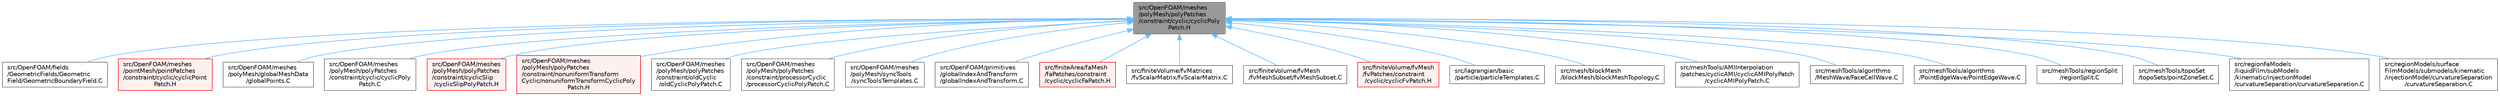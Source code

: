 digraph "src/OpenFOAM/meshes/polyMesh/polyPatches/constraint/cyclic/cyclicPolyPatch.H"
{
 // LATEX_PDF_SIZE
  bgcolor="transparent";
  edge [fontname=Helvetica,fontsize=10,labelfontname=Helvetica,labelfontsize=10];
  node [fontname=Helvetica,fontsize=10,shape=box,height=0.2,width=0.4];
  Node1 [id="Node000001",label="src/OpenFOAM/meshes\l/polyMesh/polyPatches\l/constraint/cyclic/cyclicPoly\lPatch.H",height=0.2,width=0.4,color="gray40", fillcolor="grey60", style="filled", fontcolor="black",tooltip=" "];
  Node1 -> Node2 [id="edge1_Node000001_Node000002",dir="back",color="steelblue1",style="solid",tooltip=" "];
  Node2 [id="Node000002",label="src/OpenFOAM/fields\l/GeometricFields/Geometric\lField/GeometricBoundaryField.C",height=0.2,width=0.4,color="grey40", fillcolor="white", style="filled",URL="$GeometricBoundaryField_8C.html",tooltip=" "];
  Node1 -> Node3 [id="edge2_Node000001_Node000003",dir="back",color="steelblue1",style="solid",tooltip=" "];
  Node3 [id="Node000003",label="src/OpenFOAM/meshes\l/pointMesh/pointPatches\l/constraint/cyclic/cyclicPoint\lPatch.H",height=0.2,width=0.4,color="red", fillcolor="#FFF0F0", style="filled",URL="$cyclicPointPatch_8H.html",tooltip=" "];
  Node1 -> Node23 [id="edge3_Node000001_Node000023",dir="back",color="steelblue1",style="solid",tooltip=" "];
  Node23 [id="Node000023",label="src/OpenFOAM/meshes\l/polyMesh/globalMeshData\l/globalPoints.C",height=0.2,width=0.4,color="grey40", fillcolor="white", style="filled",URL="$globalPoints_8C.html",tooltip=" "];
  Node1 -> Node24 [id="edge4_Node000001_Node000024",dir="back",color="steelblue1",style="solid",tooltip=" "];
  Node24 [id="Node000024",label="src/OpenFOAM/meshes\l/polyMesh/polyPatches\l/constraint/cyclic/cyclicPoly\lPatch.C",height=0.2,width=0.4,color="grey40", fillcolor="white", style="filled",URL="$cyclicPolyPatch_8C.html",tooltip=" "];
  Node1 -> Node25 [id="edge5_Node000001_Node000025",dir="back",color="steelblue1",style="solid",tooltip=" "];
  Node25 [id="Node000025",label="src/OpenFOAM/meshes\l/polyMesh/polyPatches\l/constraint/cyclicSlip\l/cyclicSlipPolyPatch.H",height=0.2,width=0.4,color="red", fillcolor="#FFF0F0", style="filled",URL="$cyclicSlipPolyPatch_8H.html",tooltip=" "];
  Node1 -> Node37 [id="edge6_Node000001_Node000037",dir="back",color="steelblue1",style="solid",tooltip=" "];
  Node37 [id="Node000037",label="src/OpenFOAM/meshes\l/polyMesh/polyPatches\l/constraint/nonuniformTransform\lCyclic/nonuniformTransformCyclicPoly\lPatch.H",height=0.2,width=0.4,color="red", fillcolor="#FFF0F0", style="filled",URL="$nonuniformTransformCyclicPolyPatch_8H.html",tooltip=" "];
  Node1 -> Node49 [id="edge7_Node000001_Node000049",dir="back",color="steelblue1",style="solid",tooltip=" "];
  Node49 [id="Node000049",label="src/OpenFOAM/meshes\l/polyMesh/polyPatches\l/constraint/oldCyclic\l/oldCyclicPolyPatch.C",height=0.2,width=0.4,color="grey40", fillcolor="white", style="filled",URL="$oldCyclicPolyPatch_8C.html",tooltip=" "];
  Node1 -> Node50 [id="edge8_Node000001_Node000050",dir="back",color="steelblue1",style="solid",tooltip=" "];
  Node50 [id="Node000050",label="src/OpenFOAM/meshes\l/polyMesh/polyPatches\l/constraint/processorCyclic\l/processorCyclicPolyPatch.C",height=0.2,width=0.4,color="grey40", fillcolor="white", style="filled",URL="$processorCyclicPolyPatch_8C.html",tooltip=" "];
  Node1 -> Node51 [id="edge9_Node000001_Node000051",dir="back",color="steelblue1",style="solid",tooltip=" "];
  Node51 [id="Node000051",label="src/OpenFOAM/meshes\l/polyMesh/syncTools\l/syncToolsTemplates.C",height=0.2,width=0.4,color="grey40", fillcolor="white", style="filled",URL="$syncToolsTemplates_8C.html",tooltip=" "];
  Node1 -> Node52 [id="edge10_Node000001_Node000052",dir="back",color="steelblue1",style="solid",tooltip=" "];
  Node52 [id="Node000052",label="src/OpenFOAM/primitives\l/globalIndexAndTransform\l/globalIndexAndTransform.C",height=0.2,width=0.4,color="grey40", fillcolor="white", style="filled",URL="$globalIndexAndTransform_8C.html",tooltip=" "];
  Node1 -> Node53 [id="edge11_Node000001_Node000053",dir="back",color="steelblue1",style="solid",tooltip=" "];
  Node53 [id="Node000053",label="src/finiteArea/faMesh\l/faPatches/constraint\l/cyclic/cyclicFaPatch.H",height=0.2,width=0.4,color="red", fillcolor="#FFF0F0", style="filled",URL="$cyclicFaPatch_8H.html",tooltip=" "];
  Node1 -> Node64 [id="edge12_Node000001_Node000064",dir="back",color="steelblue1",style="solid",tooltip=" "];
  Node64 [id="Node000064",label="src/finiteVolume/fvMatrices\l/fvScalarMatrix/fvScalarMatrix.C",height=0.2,width=0.4,color="grey40", fillcolor="white", style="filled",URL="$fvScalarMatrix_8C.html",tooltip=" "];
  Node1 -> Node65 [id="edge13_Node000001_Node000065",dir="back",color="steelblue1",style="solid",tooltip=" "];
  Node65 [id="Node000065",label="src/finiteVolume/fvMesh\l/fvMeshSubset/fvMeshSubset.C",height=0.2,width=0.4,color="grey40", fillcolor="white", style="filled",URL="$fvMeshSubset_8C.html",tooltip=" "];
  Node1 -> Node66 [id="edge14_Node000001_Node000066",dir="back",color="steelblue1",style="solid",tooltip=" "];
  Node66 [id="Node000066",label="src/finiteVolume/fvMesh\l/fvPatches/constraint\l/cyclic/cyclicFvPatch.H",height=0.2,width=0.4,color="red", fillcolor="#FFF0F0", style="filled",URL="$cyclicFvPatch_8H.html",tooltip=" "];
  Node1 -> Node107 [id="edge15_Node000001_Node000107",dir="back",color="steelblue1",style="solid",tooltip=" "];
  Node107 [id="Node000107",label="src/lagrangian/basic\l/particle/particleTemplates.C",height=0.2,width=0.4,color="grey40", fillcolor="white", style="filled",URL="$particleTemplates_8C.html",tooltip=" "];
  Node1 -> Node108 [id="edge16_Node000001_Node000108",dir="back",color="steelblue1",style="solid",tooltip=" "];
  Node108 [id="Node000108",label="src/mesh/blockMesh\l/blockMesh/blockMeshTopology.C",height=0.2,width=0.4,color="grey40", fillcolor="white", style="filled",URL="$blockMeshTopology_8C.html",tooltip=" "];
  Node1 -> Node109 [id="edge17_Node000001_Node000109",dir="back",color="steelblue1",style="solid",tooltip=" "];
  Node109 [id="Node000109",label="src/meshTools/AMIInterpolation\l/patches/cyclicAMI/cyclicAMIPolyPatch\l/cyclicAMIPolyPatch.C",height=0.2,width=0.4,color="grey40", fillcolor="white", style="filled",URL="$cyclicAMIPolyPatch_8C.html",tooltip=" "];
  Node1 -> Node110 [id="edge18_Node000001_Node000110",dir="back",color="steelblue1",style="solid",tooltip=" "];
  Node110 [id="Node000110",label="src/meshTools/algorithms\l/MeshWave/FaceCellWave.C",height=0.2,width=0.4,color="grey40", fillcolor="white", style="filled",URL="$FaceCellWave_8C.html",tooltip=" "];
  Node1 -> Node111 [id="edge19_Node000001_Node000111",dir="back",color="steelblue1",style="solid",tooltip=" "];
  Node111 [id="Node000111",label="src/meshTools/algorithms\l/PointEdgeWave/PointEdgeWave.C",height=0.2,width=0.4,color="grey40", fillcolor="white", style="filled",URL="$PointEdgeWave_8C.html",tooltip=" "];
  Node1 -> Node112 [id="edge20_Node000001_Node000112",dir="back",color="steelblue1",style="solid",tooltip=" "];
  Node112 [id="Node000112",label="src/meshTools/regionSplit\l/regionSplit.C",height=0.2,width=0.4,color="grey40", fillcolor="white", style="filled",URL="$regionSplit_8C.html",tooltip=" "];
  Node1 -> Node113 [id="edge21_Node000001_Node000113",dir="back",color="steelblue1",style="solid",tooltip=" "];
  Node113 [id="Node000113",label="src/meshTools/topoSet\l/topoSets/pointZoneSet.C",height=0.2,width=0.4,color="grey40", fillcolor="white", style="filled",URL="$pointZoneSet_8C.html",tooltip=" "];
  Node1 -> Node114 [id="edge22_Node000001_Node000114",dir="back",color="steelblue1",style="solid",tooltip=" "];
  Node114 [id="Node000114",label="src/regionFaModels\l/liquidFilm/subModels\l/kinematic/injectionModel\l/curvatureSeparation/curvatureSeparation.C",height=0.2,width=0.4,color="grey40", fillcolor="white", style="filled",URL="$regionFaModels_2liquidFilm_2subModels_2kinematic_2injectionModel_2curvatureSeparation_2curvatureSeparation_8C.html",tooltip=" "];
  Node1 -> Node115 [id="edge23_Node000001_Node000115",dir="back",color="steelblue1",style="solid",tooltip=" "];
  Node115 [id="Node000115",label="src/regionModels/surface\lFilmModels/submodels/kinematic\l/injectionModel/curvatureSeparation\l/curvatureSeparation.C",height=0.2,width=0.4,color="grey40", fillcolor="white", style="filled",URL="$regionModels_2surfaceFilmModels_2submodels_2kinematic_2injectionModel_2curvatureSeparation_2curvatureSeparation_8C.html",tooltip=" "];
}
